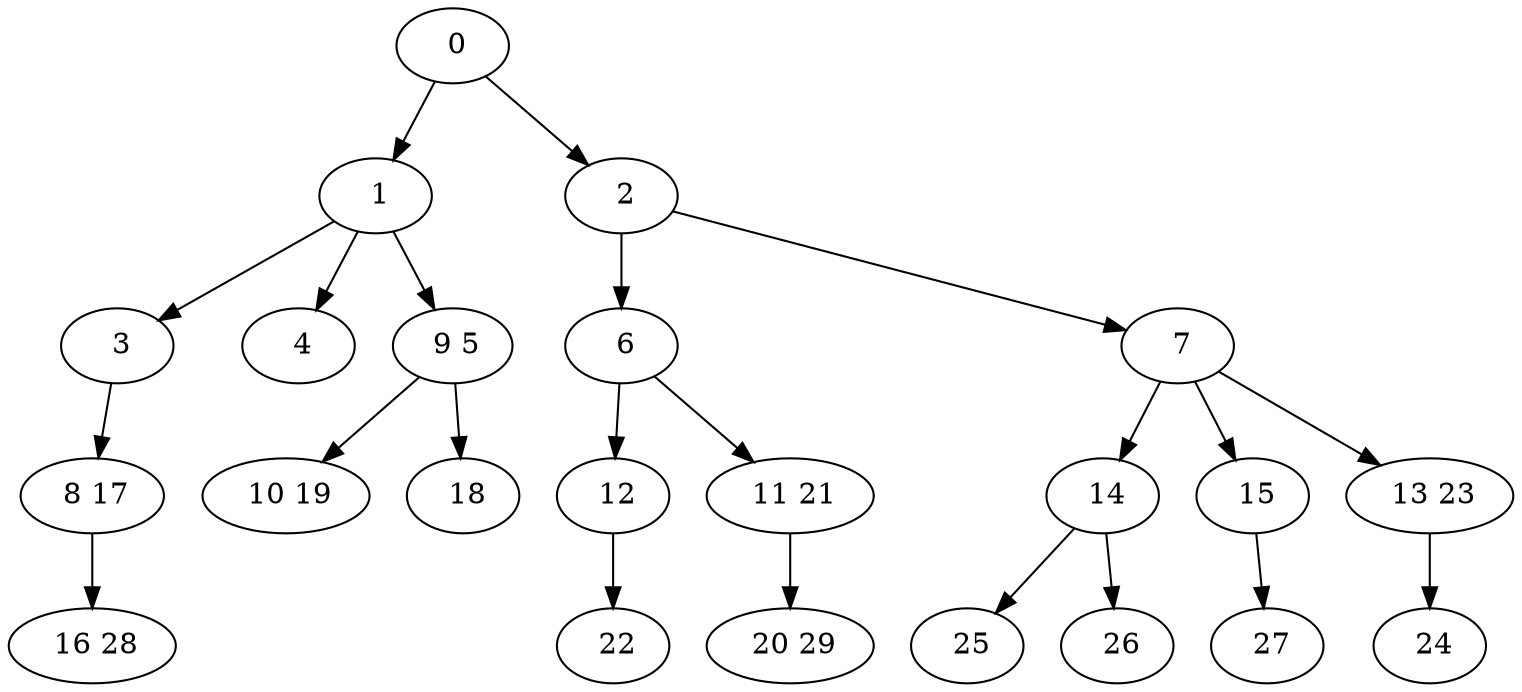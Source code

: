 digraph mytree {
" 0" -> " 1";
" 0" -> " 2";
" 1" -> " 3";
" 1" -> " 4";
" 1" -> " 9 5";
" 2" -> " 6";
" 2" -> " 7";
" 6" -> " 12";
" 6" -> " 11 21";
" 3" -> " 8 17";
" 4";
" 9 5" -> " 10 19";
" 9 5" -> " 18";
" 7" -> " 14";
" 7" -> " 15";
" 7" -> " 13 23";
" 12" -> " 22";
" 11 21" -> " 20 29";
" 14" -> " 25";
" 14" -> " 26";
" 15" -> " 27";
" 13 23" -> " 24";
" 8 17" -> " 16 28";
" 16 28";
" 22";
" 25";
" 26";
" 27";
" 24";
" 20 29";
" 10 19";
" 18";
}
